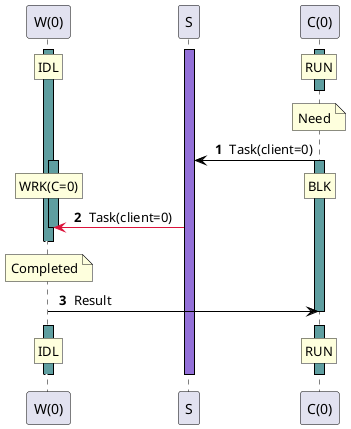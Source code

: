 @startuml
autonumber " <b>#</b> "
skinparam shadowing false
skinparam sequence {
ArrowColor Black
ActorBorderColor Black
LifeLineBorderColor Black
LifeLineBackgroundColor Black
ParticipantBorderColor Black
}
skinparam ControlBorderColor White
skinparam ControlBackgroundColor White
participant "W(0)" as A0 order 10100
activate A0 #CadetBlue
participant "S" as A1 order 110200
activate A1 #MediumPurple
participant "C(0)" as A2 order 210300
activate A2 #CadetBlue
rnote over A0 : IDL
/ rnote over A2 : RUN
autonumber stop
[<[#White]-- A0
autonumber resume
deactivate A2
note over A2 : Need
A2 -> A1 : Task(client=0)
activate A2 #CadetBlue
activate A0 #CadetBlue
rnote over A2 : BLK
/ rnote over A0 : WRK(C=0)
A1 -[#Crimson]> A0 : Task(client=0)
deactivate A0
autonumber stop
[<[#White]-- A0
autonumber resume
deactivate A0
note over A0 : Completed
A0 -> A2 : Result
deactivate A2
autonumber stop
[<[#White]-- A0
autonumber resume
activate A0 #CadetBlue
activate A2 #CadetBlue
rnote over A0 : IDL
/ rnote over A2 : RUN
autonumber stop
[<[#White]-- A0
autonumber resume
deactivate A0
deactivate A1
deactivate A2
@enduml
